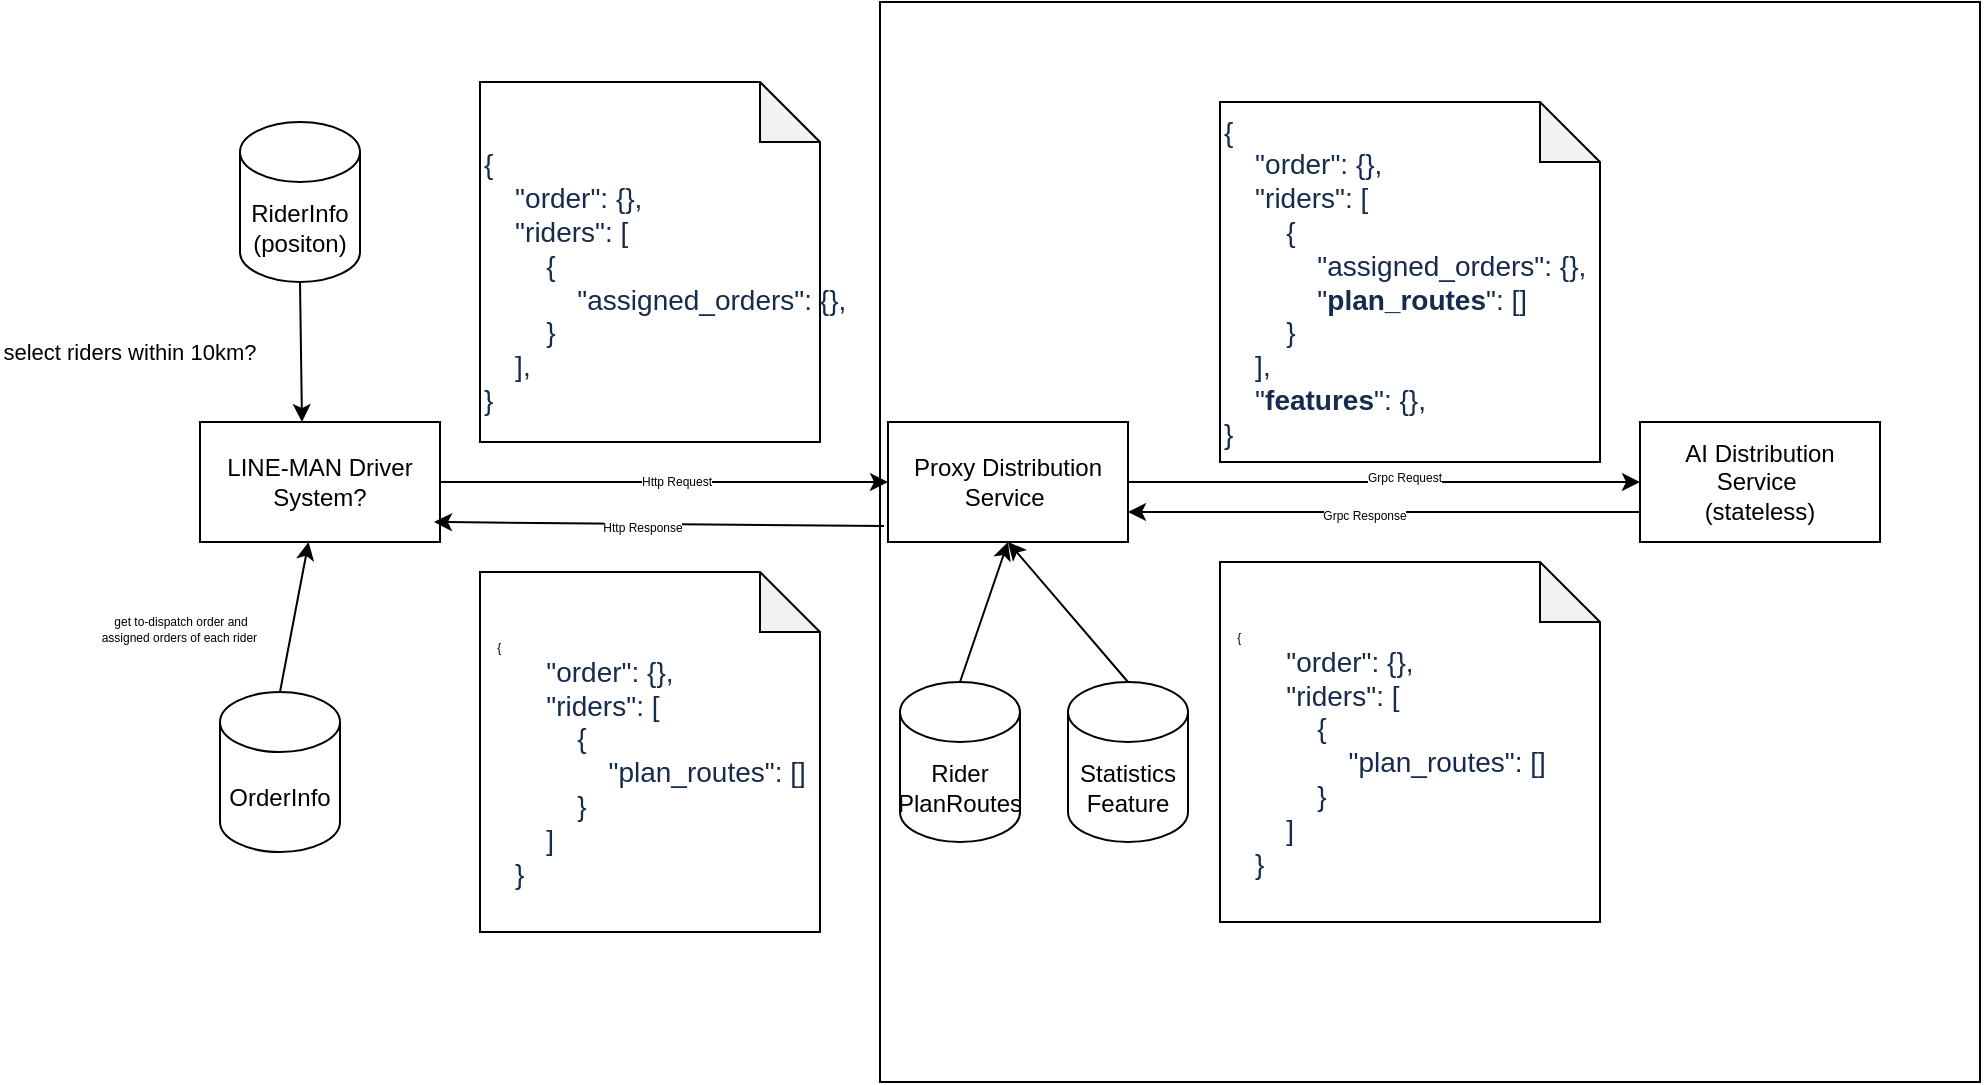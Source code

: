 <mxfile version="15.6.8" type="github">
  <diagram id="UrERXHZdIGTIm_CbAjfe" name="Page-1">
    <mxGraphModel dx="2253" dy="672" grid="1" gridSize="10" guides="1" tooltips="1" connect="1" arrows="1" fold="1" page="1" pageScale="1" pageWidth="827" pageHeight="1169" math="0" shadow="0">
      <root>
        <mxCell id="0" />
        <mxCell id="1" parent="0" />
        <mxCell id="cH-sBmM9aZV_j8s1_zVg-36" value="" style="rounded=0;whiteSpace=wrap;html=1;fontSize=6;align=left;" vertex="1" parent="1">
          <mxGeometry x="290" y="30" width="550" height="540" as="geometry" />
        </mxCell>
        <mxCell id="cH-sBmM9aZV_j8s1_zVg-25" value="" style="shape=note;whiteSpace=wrap;html=1;backgroundOutline=1;darkOpacity=0.05;fontSize=6;align=left;" vertex="1" parent="1">
          <mxGeometry x="90" y="70" width="170" height="180" as="geometry" />
        </mxCell>
        <mxCell id="cH-sBmM9aZV_j8s1_zVg-1" value="AI Distribution Service&amp;nbsp;&lt;br&gt;(stateless)" style="rounded=0;whiteSpace=wrap;html=1;" vertex="1" parent="1">
          <mxGeometry x="670" y="240" width="120" height="60" as="geometry" />
        </mxCell>
        <mxCell id="cH-sBmM9aZV_j8s1_zVg-2" value="Proxy Distribution Service&amp;nbsp;" style="rounded=0;whiteSpace=wrap;html=1;" vertex="1" parent="1">
          <mxGeometry x="294" y="240" width="120" height="60" as="geometry" />
        </mxCell>
        <mxCell id="cH-sBmM9aZV_j8s1_zVg-3" value="LINE-MAN Driver System?" style="rounded=0;whiteSpace=wrap;html=1;" vertex="1" parent="1">
          <mxGeometry x="-50" y="240" width="120" height="60" as="geometry" />
        </mxCell>
        <mxCell id="cH-sBmM9aZV_j8s1_zVg-4" value="OrderInfo" style="shape=cylinder3;whiteSpace=wrap;html=1;boundedLbl=1;backgroundOutline=1;size=15;" vertex="1" parent="1">
          <mxGeometry x="-40" y="375" width="60" height="80" as="geometry" />
        </mxCell>
        <mxCell id="cH-sBmM9aZV_j8s1_zVg-5" value="" style="endArrow=classic;html=1;rounded=0;exitX=0.5;exitY=0;exitDx=0;exitDy=0;exitPerimeter=0;" edge="1" parent="1" source="cH-sBmM9aZV_j8s1_zVg-4" target="cH-sBmM9aZV_j8s1_zVg-3">
          <mxGeometry width="50" height="50" relative="1" as="geometry">
            <mxPoint x="390" y="360" as="sourcePoint" />
            <mxPoint x="440" y="310" as="targetPoint" />
          </mxGeometry>
        </mxCell>
        <mxCell id="cH-sBmM9aZV_j8s1_zVg-15" value="get to-dispatch order and &lt;br&gt;assigned orders of each rider&amp;nbsp;" style="edgeLabel;html=1;align=center;verticalAlign=middle;resizable=0;points=[];fontSize=6;" vertex="1" connectable="0" parent="cH-sBmM9aZV_j8s1_zVg-5">
          <mxGeometry x="0.014" y="-1" relative="1" as="geometry">
            <mxPoint x="-58" y="6" as="offset" />
          </mxGeometry>
        </mxCell>
        <mxCell id="cH-sBmM9aZV_j8s1_zVg-6" value="RiderInfo&lt;br&gt;(positon)" style="shape=cylinder3;whiteSpace=wrap;html=1;boundedLbl=1;backgroundOutline=1;size=15;" vertex="1" parent="1">
          <mxGeometry x="-30" y="90" width="60" height="80" as="geometry" />
        </mxCell>
        <mxCell id="cH-sBmM9aZV_j8s1_zVg-7" value="" style="endArrow=classic;html=1;rounded=0;exitX=0.5;exitY=1;exitDx=0;exitDy=0;exitPerimeter=0;entryX=0.425;entryY=0;entryDx=0;entryDy=0;entryPerimeter=0;" edge="1" parent="1" source="cH-sBmM9aZV_j8s1_zVg-6" target="cH-sBmM9aZV_j8s1_zVg-3">
          <mxGeometry width="50" height="50" relative="1" as="geometry">
            <mxPoint x="20" y="380" as="sourcePoint" />
            <mxPoint x="90" y="280" as="targetPoint" />
          </mxGeometry>
        </mxCell>
        <mxCell id="cH-sBmM9aZV_j8s1_zVg-8" value="select riders within 10km?&amp;nbsp;" style="edgeLabel;html=1;align=center;verticalAlign=middle;resizable=0;points=[];" vertex="1" connectable="0" parent="cH-sBmM9aZV_j8s1_zVg-7">
          <mxGeometry x="-0.01" relative="1" as="geometry">
            <mxPoint x="-85" as="offset" />
          </mxGeometry>
        </mxCell>
        <mxCell id="cH-sBmM9aZV_j8s1_zVg-9" value="Statistics Feature" style="shape=cylinder3;whiteSpace=wrap;html=1;boundedLbl=1;backgroundOutline=1;size=15;" vertex="1" parent="1">
          <mxGeometry x="384" y="370" width="60" height="80" as="geometry" />
        </mxCell>
        <mxCell id="cH-sBmM9aZV_j8s1_zVg-10" value="Rider&lt;br&gt;PlanRoutes" style="shape=cylinder3;whiteSpace=wrap;html=1;boundedLbl=1;backgroundOutline=1;size=15;" vertex="1" parent="1">
          <mxGeometry x="300" y="370" width="60" height="80" as="geometry" />
        </mxCell>
        <mxCell id="cH-sBmM9aZV_j8s1_zVg-11" value="" style="endArrow=classic;html=1;rounded=0;exitX=1;exitY=0.5;exitDx=0;exitDy=0;" edge="1" parent="1" source="cH-sBmM9aZV_j8s1_zVg-2" target="cH-sBmM9aZV_j8s1_zVg-1">
          <mxGeometry width="50" height="50" relative="1" as="geometry">
            <mxPoint x="530" y="230" as="sourcePoint" />
            <mxPoint x="580" y="180" as="targetPoint" />
          </mxGeometry>
        </mxCell>
        <mxCell id="cH-sBmM9aZV_j8s1_zVg-21" value="Grpc Request" style="edgeLabel;html=1;align=center;verticalAlign=middle;resizable=0;points=[];fontSize=6;" vertex="1" connectable="0" parent="cH-sBmM9aZV_j8s1_zVg-11">
          <mxGeometry x="0.08" y="2" relative="1" as="geometry">
            <mxPoint as="offset" />
          </mxGeometry>
        </mxCell>
        <mxCell id="cH-sBmM9aZV_j8s1_zVg-14" value="" style="endArrow=classic;html=1;rounded=0;exitX=1;exitY=0.5;exitDx=0;exitDy=0;" edge="1" parent="1" source="cH-sBmM9aZV_j8s1_zVg-3" target="cH-sBmM9aZV_j8s1_zVg-2">
          <mxGeometry width="50" height="50" relative="1" as="geometry">
            <mxPoint x="460" y="280" as="sourcePoint" />
            <mxPoint x="660" y="280" as="targetPoint" />
          </mxGeometry>
        </mxCell>
        <mxCell id="cH-sBmM9aZV_j8s1_zVg-16" value="Http Request" style="edgeLabel;html=1;align=center;verticalAlign=middle;resizable=0;points=[];fontSize=6;" vertex="1" connectable="0" parent="cH-sBmM9aZV_j8s1_zVg-14">
          <mxGeometry x="0.05" relative="1" as="geometry">
            <mxPoint as="offset" />
          </mxGeometry>
        </mxCell>
        <mxCell id="cH-sBmM9aZV_j8s1_zVg-17" value="" style="endArrow=classic;html=1;rounded=0;exitX=0.5;exitY=0;exitDx=0;exitDy=0;exitPerimeter=0;entryX=0.5;entryY=1;entryDx=0;entryDy=0;" edge="1" parent="1" source="cH-sBmM9aZV_j8s1_zVg-10" target="cH-sBmM9aZV_j8s1_zVg-2">
          <mxGeometry width="50" height="50" relative="1" as="geometry">
            <mxPoint x="320" y="380" as="sourcePoint" />
            <mxPoint x="430" y="310" as="targetPoint" />
          </mxGeometry>
        </mxCell>
        <mxCell id="cH-sBmM9aZV_j8s1_zVg-19" value="" style="endArrow=classic;html=1;rounded=0;exitX=0.5;exitY=0;exitDx=0;exitDy=0;exitPerimeter=0;entryX=0.5;entryY=1;entryDx=0;entryDy=0;" edge="1" parent="1" source="cH-sBmM9aZV_j8s1_zVg-9" target="cH-sBmM9aZV_j8s1_zVg-2">
          <mxGeometry width="50" height="50" relative="1" as="geometry">
            <mxPoint x="350" y="380" as="sourcePoint" />
            <mxPoint x="390" y="300" as="targetPoint" />
          </mxGeometry>
        </mxCell>
        <mxCell id="cH-sBmM9aZV_j8s1_zVg-22" value="" style="shape=note;whiteSpace=wrap;html=1;backgroundOutline=1;darkOpacity=0.05;fontSize=6;align=left;" vertex="1" parent="1">
          <mxGeometry x="460" y="80" width="190" height="180" as="geometry" />
        </mxCell>
        <mxCell id="cH-sBmM9aZV_j8s1_zVg-13" value="&lt;div&gt;&lt;font color=&quot;#172b4d&quot;&gt;&lt;span style=&quot;font-size: 14px&quot;&gt;{&lt;/span&gt;&lt;/font&gt;&lt;/div&gt;&lt;div&gt;&lt;font color=&quot;#172b4d&quot;&gt;&lt;span style=&quot;font-size: 14px&quot;&gt;&amp;nbsp; &amp;nbsp; &quot;order&quot;: {},&lt;/span&gt;&lt;/font&gt;&lt;/div&gt;&lt;div&gt;&lt;font color=&quot;#172b4d&quot;&gt;&lt;span style=&quot;font-size: 14px&quot;&gt;&amp;nbsp; &amp;nbsp; &quot;riders&quot;: [&lt;/span&gt;&lt;/font&gt;&lt;/div&gt;&lt;div&gt;&lt;font color=&quot;#172b4d&quot;&gt;&lt;span style=&quot;font-size: 14px&quot;&gt;&amp;nbsp; &amp;nbsp; &amp;nbsp; &amp;nbsp; {&lt;/span&gt;&lt;/font&gt;&lt;/div&gt;&lt;div&gt;&lt;font color=&quot;#172b4d&quot;&gt;&lt;span style=&quot;font-size: 14px&quot;&gt;&amp;nbsp; &amp;nbsp; &amp;nbsp; &amp;nbsp; &amp;nbsp; &amp;nbsp; &quot;assigned_orders&quot;: {},&lt;/span&gt;&lt;/font&gt;&lt;/div&gt;&lt;div&gt;&lt;font color=&quot;#172b4d&quot;&gt;&lt;span style=&quot;font-size: 14px&quot;&gt;&amp;nbsp; &amp;nbsp; &amp;nbsp; &amp;nbsp; &amp;nbsp; &amp;nbsp; &quot;&lt;b&gt;plan_routes&lt;/b&gt;&quot;: []&lt;/span&gt;&lt;/font&gt;&lt;/div&gt;&lt;div&gt;&lt;font color=&quot;#172b4d&quot;&gt;&lt;span style=&quot;font-size: 14px&quot;&gt;&amp;nbsp; &amp;nbsp; &amp;nbsp; &amp;nbsp; }&lt;/span&gt;&lt;/font&gt;&lt;/div&gt;&lt;div&gt;&lt;font color=&quot;#172b4d&quot;&gt;&lt;span style=&quot;font-size: 14px&quot;&gt;&amp;nbsp; &amp;nbsp; ],&lt;/span&gt;&lt;/font&gt;&lt;/div&gt;&lt;div&gt;&lt;font color=&quot;#172b4d&quot;&gt;&lt;span style=&quot;font-size: 14px&quot;&gt;&amp;nbsp; &amp;nbsp; &quot;&lt;b&gt;features&lt;/b&gt;&quot;: {},&lt;/span&gt;&lt;/font&gt;&lt;/div&gt;&lt;div&gt;&lt;font color=&quot;#172b4d&quot;&gt;&lt;span style=&quot;font-size: 14px&quot;&gt;}&lt;/span&gt;&lt;/font&gt;&lt;/div&gt;" style="text;html=1;strokeColor=none;fillColor=none;align=left;verticalAlign=middle;whiteSpace=wrap;rounded=0;fontSize=6;" vertex="1" parent="1">
          <mxGeometry x="460" y="80" width="210" height="180" as="geometry" />
        </mxCell>
        <mxCell id="cH-sBmM9aZV_j8s1_zVg-23" value="&lt;div&gt;&lt;font color=&quot;#172b4d&quot;&gt;&lt;span style=&quot;font-size: 14px&quot;&gt;{&lt;/span&gt;&lt;/font&gt;&lt;/div&gt;&lt;div&gt;&lt;font color=&quot;#172b4d&quot;&gt;&lt;span style=&quot;font-size: 14px&quot;&gt;&amp;nbsp; &amp;nbsp; &quot;order&quot;: {},&lt;/span&gt;&lt;/font&gt;&lt;/div&gt;&lt;div&gt;&lt;font color=&quot;#172b4d&quot;&gt;&lt;span style=&quot;font-size: 14px&quot;&gt;&amp;nbsp; &amp;nbsp; &quot;riders&quot;: [&lt;/span&gt;&lt;/font&gt;&lt;/div&gt;&lt;div&gt;&lt;font color=&quot;#172b4d&quot;&gt;&lt;span style=&quot;font-size: 14px&quot;&gt;&amp;nbsp; &amp;nbsp; &amp;nbsp; &amp;nbsp; {&lt;/span&gt;&lt;/font&gt;&lt;/div&gt;&lt;div&gt;&lt;font color=&quot;#172b4d&quot;&gt;&lt;span style=&quot;font-size: 14px&quot;&gt;&amp;nbsp; &amp;nbsp; &amp;nbsp; &amp;nbsp; &amp;nbsp; &amp;nbsp; &quot;assigned_orders&quot;: {},&lt;/span&gt;&lt;/font&gt;&lt;/div&gt;&lt;div&gt;&lt;font color=&quot;#172b4d&quot;&gt;&lt;span style=&quot;font-size: 14px&quot;&gt;&amp;nbsp; &amp;nbsp; &amp;nbsp; &amp;nbsp; }&lt;/span&gt;&lt;/font&gt;&lt;/div&gt;&lt;div&gt;&lt;font color=&quot;#172b4d&quot;&gt;&lt;span style=&quot;font-size: 14px&quot;&gt;&amp;nbsp; &amp;nbsp; ],&lt;/span&gt;&lt;/font&gt;&lt;/div&gt;&lt;div&gt;&lt;font color=&quot;#172b4d&quot;&gt;&lt;span style=&quot;font-size: 14px&quot;&gt;}&lt;/span&gt;&lt;/font&gt;&lt;/div&gt;" style="text;html=1;strokeColor=none;fillColor=none;align=left;verticalAlign=middle;whiteSpace=wrap;rounded=0;fontSize=6;" vertex="1" parent="1">
          <mxGeometry x="90" y="80" width="190" height="180" as="geometry" />
        </mxCell>
        <mxCell id="cH-sBmM9aZV_j8s1_zVg-26" value="" style="endArrow=classic;html=1;rounded=0;entryX=1;entryY=0.75;entryDx=0;entryDy=0;exitX=0;exitY=0.75;exitDx=0;exitDy=0;" edge="1" parent="1" source="cH-sBmM9aZV_j8s1_zVg-1" target="cH-sBmM9aZV_j8s1_zVg-2">
          <mxGeometry width="50" height="50" relative="1" as="geometry">
            <mxPoint x="710" y="380" as="sourcePoint" />
            <mxPoint x="680" y="280" as="targetPoint" />
          </mxGeometry>
        </mxCell>
        <mxCell id="cH-sBmM9aZV_j8s1_zVg-27" value="Grpc Response" style="edgeLabel;html=1;align=center;verticalAlign=middle;resizable=0;points=[];fontSize=6;" vertex="1" connectable="0" parent="cH-sBmM9aZV_j8s1_zVg-26">
          <mxGeometry x="0.08" y="2" relative="1" as="geometry">
            <mxPoint as="offset" />
          </mxGeometry>
        </mxCell>
        <mxCell id="cH-sBmM9aZV_j8s1_zVg-28" value="" style="shape=note;whiteSpace=wrap;html=1;backgroundOutline=1;darkOpacity=0.05;fontSize=6;align=left;" vertex="1" parent="1">
          <mxGeometry x="460" y="310" width="190" height="180" as="geometry" />
        </mxCell>
        <mxCell id="cH-sBmM9aZV_j8s1_zVg-29" value="&lt;div&gt;&amp;nbsp; &amp;nbsp; {&lt;/div&gt;&lt;div&gt;&lt;font color=&quot;#172b4d&quot;&gt;&lt;span style=&quot;font-size: 14px&quot;&gt;&amp;nbsp; &amp;nbsp; &amp;nbsp; &amp;nbsp; &quot;order&quot;: {},&lt;/span&gt;&lt;/font&gt;&lt;/div&gt;&lt;div&gt;&lt;font color=&quot;#172b4d&quot;&gt;&lt;span style=&quot;font-size: 14px&quot;&gt;&amp;nbsp; &amp;nbsp; &amp;nbsp; &amp;nbsp; &quot;riders&quot;: [&lt;/span&gt;&lt;/font&gt;&lt;/div&gt;&lt;div&gt;&lt;font color=&quot;#172b4d&quot;&gt;&lt;span style=&quot;font-size: 14px&quot;&gt;&amp;nbsp; &amp;nbsp; &amp;nbsp; &amp;nbsp; &amp;nbsp; &amp;nbsp; {&lt;/span&gt;&lt;/font&gt;&lt;/div&gt;&lt;div&gt;&lt;font color=&quot;#172b4d&quot;&gt;&lt;span style=&quot;font-size: 14px&quot;&gt;&amp;nbsp; &amp;nbsp; &amp;nbsp; &amp;nbsp; &amp;nbsp; &amp;nbsp; &amp;nbsp; &amp;nbsp; &quot;plan_routes&quot;: []&lt;/span&gt;&lt;/font&gt;&lt;/div&gt;&lt;div&gt;&lt;font color=&quot;#172b4d&quot;&gt;&lt;span style=&quot;font-size: 14px&quot;&gt;&amp;nbsp; &amp;nbsp; &amp;nbsp; &amp;nbsp; &amp;nbsp; &amp;nbsp; }&lt;/span&gt;&lt;/font&gt;&lt;/div&gt;&lt;div&gt;&lt;font color=&quot;#172b4d&quot;&gt;&lt;span style=&quot;font-size: 14px&quot;&gt;&amp;nbsp; &amp;nbsp; &amp;nbsp; &amp;nbsp; ]&lt;/span&gt;&lt;/font&gt;&lt;/div&gt;&lt;div&gt;&lt;font color=&quot;#172b4d&quot;&gt;&lt;span style=&quot;font-size: 14px&quot;&gt;&amp;nbsp; &amp;nbsp; }&lt;/span&gt;&lt;/font&gt;&lt;/div&gt;&lt;div&gt;&lt;br&gt;&lt;/div&gt;" style="text;html=1;strokeColor=none;fillColor=none;align=left;verticalAlign=middle;whiteSpace=wrap;rounded=0;fontSize=6;" vertex="1" parent="1">
          <mxGeometry x="460" y="320" width="210" height="180" as="geometry" />
        </mxCell>
        <mxCell id="cH-sBmM9aZV_j8s1_zVg-30" value="" style="endArrow=classic;html=1;rounded=0;entryX=1;entryY=0.75;entryDx=0;entryDy=0;exitX=-0.017;exitY=0.867;exitDx=0;exitDy=0;exitPerimeter=0;" edge="1" parent="1" source="cH-sBmM9aZV_j8s1_zVg-2">
          <mxGeometry width="50" height="50" relative="1" as="geometry">
            <mxPoint x="290" y="290" as="sourcePoint" />
            <mxPoint x="67" y="290" as="targetPoint" />
          </mxGeometry>
        </mxCell>
        <mxCell id="cH-sBmM9aZV_j8s1_zVg-31" value="Http Response" style="edgeLabel;html=1;align=center;verticalAlign=middle;resizable=0;points=[];fontSize=6;" vertex="1" connectable="0" parent="cH-sBmM9aZV_j8s1_zVg-30">
          <mxGeometry x="0.08" y="2" relative="1" as="geometry">
            <mxPoint as="offset" />
          </mxGeometry>
        </mxCell>
        <mxCell id="cH-sBmM9aZV_j8s1_zVg-32" value="" style="shape=note;whiteSpace=wrap;html=1;backgroundOutline=1;darkOpacity=0.05;fontSize=6;align=left;" vertex="1" parent="1">
          <mxGeometry x="90" y="315" width="170" height="180" as="geometry" />
        </mxCell>
        <mxCell id="cH-sBmM9aZV_j8s1_zVg-33" value="&lt;div&gt;&amp;nbsp; &amp;nbsp; {&lt;/div&gt;&lt;div&gt;&lt;font color=&quot;#172b4d&quot;&gt;&lt;span style=&quot;font-size: 14px&quot;&gt;&amp;nbsp; &amp;nbsp; &amp;nbsp; &amp;nbsp; &quot;order&quot;: {},&lt;/span&gt;&lt;/font&gt;&lt;/div&gt;&lt;div&gt;&lt;font color=&quot;#172b4d&quot;&gt;&lt;span style=&quot;font-size: 14px&quot;&gt;&amp;nbsp; &amp;nbsp; &amp;nbsp; &amp;nbsp; &quot;riders&quot;: [&lt;/span&gt;&lt;/font&gt;&lt;/div&gt;&lt;div&gt;&lt;font color=&quot;#172b4d&quot;&gt;&lt;span style=&quot;font-size: 14px&quot;&gt;&amp;nbsp; &amp;nbsp; &amp;nbsp; &amp;nbsp; &amp;nbsp; &amp;nbsp; {&lt;/span&gt;&lt;/font&gt;&lt;/div&gt;&lt;div&gt;&lt;font color=&quot;#172b4d&quot;&gt;&lt;span style=&quot;font-size: 14px&quot;&gt;&amp;nbsp; &amp;nbsp; &amp;nbsp; &amp;nbsp; &amp;nbsp; &amp;nbsp; &amp;nbsp; &amp;nbsp; &quot;plan_routes&quot;: []&lt;/span&gt;&lt;/font&gt;&lt;/div&gt;&lt;div&gt;&lt;font color=&quot;#172b4d&quot;&gt;&lt;span style=&quot;font-size: 14px&quot;&gt;&amp;nbsp; &amp;nbsp; &amp;nbsp; &amp;nbsp; &amp;nbsp; &amp;nbsp; }&lt;/span&gt;&lt;/font&gt;&lt;/div&gt;&lt;div&gt;&lt;font color=&quot;#172b4d&quot;&gt;&lt;span style=&quot;font-size: 14px&quot;&gt;&amp;nbsp; &amp;nbsp; &amp;nbsp; &amp;nbsp; ]&lt;/span&gt;&lt;/font&gt;&lt;/div&gt;&lt;div&gt;&lt;font color=&quot;#172b4d&quot;&gt;&lt;span style=&quot;font-size: 14px&quot;&gt;&amp;nbsp; &amp;nbsp; }&lt;/span&gt;&lt;/font&gt;&lt;/div&gt;&lt;div&gt;&lt;br&gt;&lt;/div&gt;" style="text;html=1;strokeColor=none;fillColor=none;align=left;verticalAlign=middle;whiteSpace=wrap;rounded=0;fontSize=6;" vertex="1" parent="1">
          <mxGeometry x="90" y="325" width="170" height="180" as="geometry" />
        </mxCell>
      </root>
    </mxGraphModel>
  </diagram>
</mxfile>
